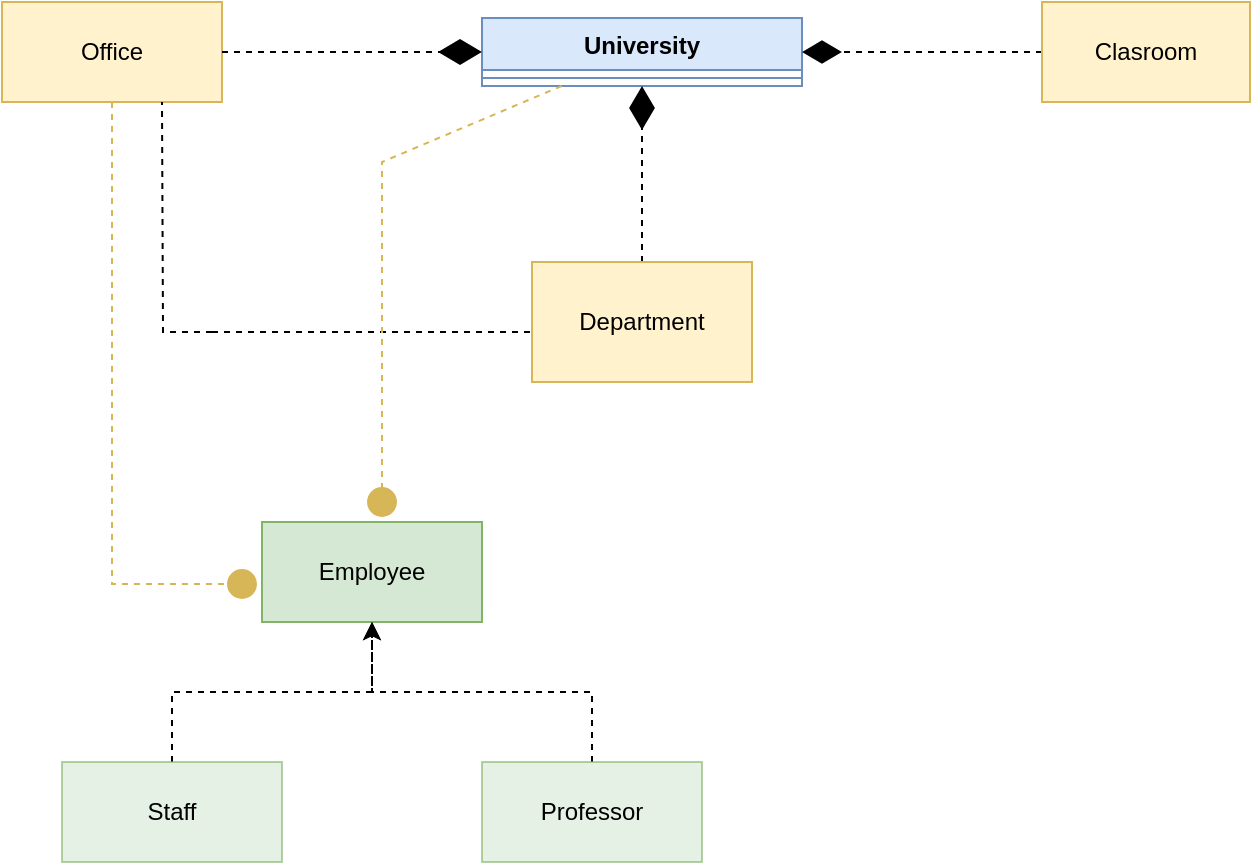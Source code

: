<mxfile version="21.5.0" type="github">
  <diagram name="Sayfa -1" id="Yftv6KDeQWLXVW2FEjG2">
    <mxGraphModel dx="1500" dy="819" grid="1" gridSize="10" guides="1" tooltips="1" connect="1" arrows="1" fold="1" page="1" pageScale="1" pageWidth="827" pageHeight="1169" math="0" shadow="0">
      <root>
        <mxCell id="0" />
        <mxCell id="1" parent="0" />
        <mxCell id="apfrUaYv4D3_fWxfjolO-6" value="University" style="swimlane;fontStyle=1;align=center;verticalAlign=top;childLayout=stackLayout;horizontal=1;startSize=26;horizontalStack=0;resizeParent=1;resizeParentMax=0;resizeLast=0;collapsible=1;marginBottom=0;whiteSpace=wrap;html=1;fillColor=#dae8fc;strokeColor=#6c8ebf;" vertex="1" parent="1">
          <mxGeometry x="280" y="98" width="160" height="34" as="geometry" />
        </mxCell>
        <mxCell id="apfrUaYv4D3_fWxfjolO-8" value="" style="line;strokeWidth=1;fillColor=none;align=left;verticalAlign=middle;spacingTop=-1;spacingLeft=3;spacingRight=3;rotatable=0;labelPosition=right;points=[];portConstraint=eastwest;strokeColor=inherit;" vertex="1" parent="apfrUaYv4D3_fWxfjolO-6">
          <mxGeometry y="26" width="160" height="8" as="geometry" />
        </mxCell>
        <mxCell id="apfrUaYv4D3_fWxfjolO-54" style="edgeStyle=orthogonalEdgeStyle;rounded=0;orthogonalLoop=1;jettySize=auto;html=1;entryX=1;entryY=0.5;entryDx=0;entryDy=0;endArrow=diamondThin;endFill=1;endSize=17;dashed=1;" edge="1" parent="1" source="apfrUaYv4D3_fWxfjolO-11" target="apfrUaYv4D3_fWxfjolO-6">
          <mxGeometry relative="1" as="geometry" />
        </mxCell>
        <mxCell id="apfrUaYv4D3_fWxfjolO-11" value="Clasroom" style="html=1;whiteSpace=wrap;fillColor=#fff2cc;strokeColor=#d6b656;" vertex="1" parent="1">
          <mxGeometry x="560" y="90" width="104" height="50" as="geometry" />
        </mxCell>
        <mxCell id="apfrUaYv4D3_fWxfjolO-56" style="edgeStyle=orthogonalEdgeStyle;rounded=0;orthogonalLoop=1;jettySize=auto;html=1;endArrow=diamondThin;endFill=1;endSize=19;dashed=1;" edge="1" parent="1" source="apfrUaYv4D3_fWxfjolO-14" target="apfrUaYv4D3_fWxfjolO-6">
          <mxGeometry relative="1" as="geometry" />
        </mxCell>
        <mxCell id="apfrUaYv4D3_fWxfjolO-14" value="Department" style="html=1;whiteSpace=wrap;fillColor=#fff2cc;strokeColor=#d6b656;" vertex="1" parent="1">
          <mxGeometry x="305" y="220" width="110" height="60" as="geometry" />
        </mxCell>
        <mxCell id="apfrUaYv4D3_fWxfjolO-16" value="Office" style="html=1;whiteSpace=wrap;fillColor=#fff2cc;strokeColor=#d6b656;" vertex="1" parent="1">
          <mxGeometry x="40.0" y="90" width="110" height="50" as="geometry" />
        </mxCell>
        <mxCell id="apfrUaYv4D3_fWxfjolO-19" value="Employee  " style="html=1;whiteSpace=wrap;fillColor=#d5e8d4;strokeColor=#82b366;" vertex="1" parent="1">
          <mxGeometry x="170.0" y="350" width="110" height="50" as="geometry" />
        </mxCell>
        <mxCell id="apfrUaYv4D3_fWxfjolO-58" style="edgeStyle=orthogonalEdgeStyle;rounded=0;orthogonalLoop=1;jettySize=auto;html=1;entryX=0.5;entryY=1;entryDx=0;entryDy=0;dashed=1;" edge="1" parent="1" source="apfrUaYv4D3_fWxfjolO-21" target="apfrUaYv4D3_fWxfjolO-19">
          <mxGeometry relative="1" as="geometry" />
        </mxCell>
        <mxCell id="apfrUaYv4D3_fWxfjolO-21" value="Professor" style="html=1;whiteSpace=wrap;fillColor=#d5e8d4;strokeColor=#82b366;opacity=60;" vertex="1" parent="1">
          <mxGeometry x="280" y="470" width="110" height="50" as="geometry" />
        </mxCell>
        <mxCell id="apfrUaYv4D3_fWxfjolO-59" style="edgeStyle=orthogonalEdgeStyle;rounded=0;orthogonalLoop=1;jettySize=auto;html=1;entryX=0.5;entryY=1;entryDx=0;entryDy=0;dashed=1;" edge="1" parent="1" source="apfrUaYv4D3_fWxfjolO-23" target="apfrUaYv4D3_fWxfjolO-19">
          <mxGeometry relative="1" as="geometry" />
        </mxCell>
        <mxCell id="apfrUaYv4D3_fWxfjolO-23" value="Staff" style="html=1;whiteSpace=wrap;fillColor=#d5e8d4;strokeColor=#82b366;opacity=60;" vertex="1" parent="1">
          <mxGeometry x="70" y="470" width="110" height="50" as="geometry" />
        </mxCell>
        <mxCell id="apfrUaYv4D3_fWxfjolO-46" value="" style="endArrow=diamondThin;endFill=1;endSize=19;html=1;rounded=1;dashed=1;strokeWidth=1;" edge="1" parent="1" source="apfrUaYv4D3_fWxfjolO-16">
          <mxGeometry width="160" relative="1" as="geometry">
            <mxPoint x="170" y="114.7" as="sourcePoint" />
            <mxPoint x="280" y="115" as="targetPoint" />
          </mxGeometry>
        </mxCell>
        <mxCell id="apfrUaYv4D3_fWxfjolO-48" value="" style="endArrow=oval;endFill=1;endSize=14;html=1;rounded=0;exitX=0.5;exitY=1;exitDx=0;exitDy=0;fillColor=#fff2cc;strokeColor=#d6b656;dashed=1;" edge="1" parent="1" source="apfrUaYv4D3_fWxfjolO-16">
          <mxGeometry width="160" relative="1" as="geometry">
            <mxPoint x="160" y="260" as="sourcePoint" />
            <mxPoint x="160" y="381" as="targetPoint" />
            <Array as="points">
              <mxPoint x="95" y="381" />
            </Array>
          </mxGeometry>
        </mxCell>
        <mxCell id="apfrUaYv4D3_fWxfjolO-53" style="edgeStyle=orthogonalEdgeStyle;rounded=0;orthogonalLoop=1;jettySize=auto;html=1;endArrow=none;endFill=0;dashed=1;" edge="1" parent="1" source="apfrUaYv4D3_fWxfjolO-52">
          <mxGeometry relative="1" as="geometry">
            <mxPoint x="120" y="140" as="targetPoint" />
          </mxGeometry>
        </mxCell>
        <mxCell id="apfrUaYv4D3_fWxfjolO-52" value="" style="line;strokeWidth=1;fillColor=none;align=left;verticalAlign=middle;spacingTop=-1;spacingLeft=3;spacingRight=3;rotatable=0;labelPosition=right;points=[];portConstraint=eastwest;strokeColor=inherit;dashed=1;" vertex="1" parent="1">
          <mxGeometry x="145" y="251" width="160" height="8" as="geometry" />
        </mxCell>
        <mxCell id="apfrUaYv4D3_fWxfjolO-55" value="" style="endArrow=oval;endFill=1;endSize=14;html=1;rounded=0;fillColor=#fff2cc;strokeColor=#d6b656;dashed=1;" edge="1" parent="1" source="apfrUaYv4D3_fWxfjolO-6">
          <mxGeometry width="160" relative="1" as="geometry">
            <mxPoint x="105" y="150" as="sourcePoint" />
            <mxPoint x="230" y="340" as="targetPoint" />
            <Array as="points">
              <mxPoint x="230" y="170" />
            </Array>
          </mxGeometry>
        </mxCell>
      </root>
    </mxGraphModel>
  </diagram>
</mxfile>
